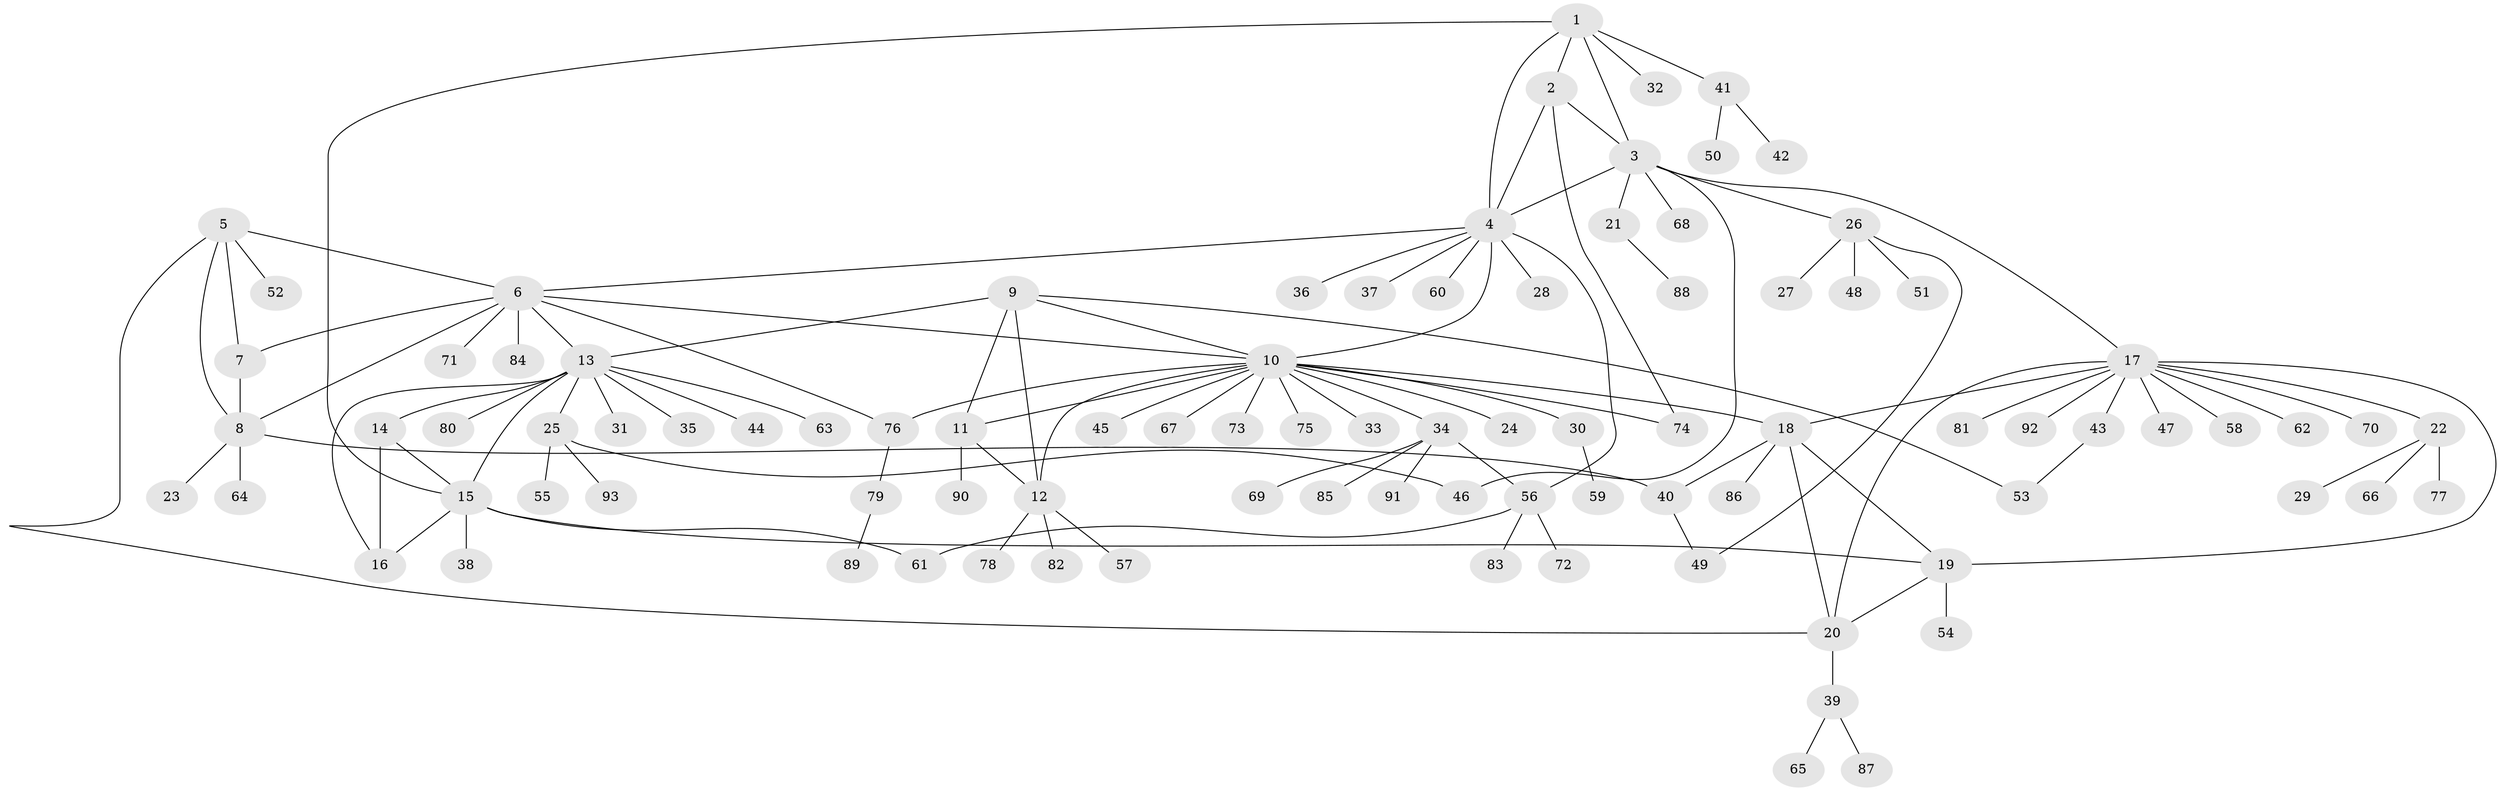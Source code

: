 // Generated by graph-tools (version 1.1) at 2025/02/03/09/25 03:02:49]
// undirected, 93 vertices, 121 edges
graph export_dot {
graph [start="1"]
  node [color=gray90,style=filled];
  1;
  2;
  3;
  4;
  5;
  6;
  7;
  8;
  9;
  10;
  11;
  12;
  13;
  14;
  15;
  16;
  17;
  18;
  19;
  20;
  21;
  22;
  23;
  24;
  25;
  26;
  27;
  28;
  29;
  30;
  31;
  32;
  33;
  34;
  35;
  36;
  37;
  38;
  39;
  40;
  41;
  42;
  43;
  44;
  45;
  46;
  47;
  48;
  49;
  50;
  51;
  52;
  53;
  54;
  55;
  56;
  57;
  58;
  59;
  60;
  61;
  62;
  63;
  64;
  65;
  66;
  67;
  68;
  69;
  70;
  71;
  72;
  73;
  74;
  75;
  76;
  77;
  78;
  79;
  80;
  81;
  82;
  83;
  84;
  85;
  86;
  87;
  88;
  89;
  90;
  91;
  92;
  93;
  1 -- 2;
  1 -- 3;
  1 -- 4;
  1 -- 15;
  1 -- 32;
  1 -- 41;
  2 -- 3;
  2 -- 4;
  2 -- 74;
  3 -- 4;
  3 -- 17;
  3 -- 21;
  3 -- 26;
  3 -- 46;
  3 -- 68;
  4 -- 6;
  4 -- 10;
  4 -- 28;
  4 -- 36;
  4 -- 37;
  4 -- 56;
  4 -- 60;
  5 -- 6;
  5 -- 7;
  5 -- 8;
  5 -- 20;
  5 -- 52;
  6 -- 7;
  6 -- 8;
  6 -- 10;
  6 -- 13;
  6 -- 71;
  6 -- 76;
  6 -- 84;
  7 -- 8;
  8 -- 23;
  8 -- 40;
  8 -- 64;
  9 -- 10;
  9 -- 11;
  9 -- 12;
  9 -- 13;
  9 -- 53;
  10 -- 11;
  10 -- 12;
  10 -- 18;
  10 -- 24;
  10 -- 30;
  10 -- 33;
  10 -- 34;
  10 -- 45;
  10 -- 67;
  10 -- 73;
  10 -- 74;
  10 -- 75;
  10 -- 76;
  11 -- 12;
  11 -- 90;
  12 -- 57;
  12 -- 78;
  12 -- 82;
  13 -- 14;
  13 -- 15;
  13 -- 16;
  13 -- 25;
  13 -- 31;
  13 -- 35;
  13 -- 44;
  13 -- 63;
  13 -- 80;
  14 -- 15;
  14 -- 16;
  15 -- 16;
  15 -- 19;
  15 -- 38;
  15 -- 61;
  17 -- 18;
  17 -- 19;
  17 -- 20;
  17 -- 22;
  17 -- 43;
  17 -- 47;
  17 -- 58;
  17 -- 62;
  17 -- 70;
  17 -- 81;
  17 -- 92;
  18 -- 19;
  18 -- 20;
  18 -- 40;
  18 -- 86;
  19 -- 20;
  19 -- 54;
  20 -- 39;
  21 -- 88;
  22 -- 29;
  22 -- 66;
  22 -- 77;
  25 -- 46;
  25 -- 55;
  25 -- 93;
  26 -- 27;
  26 -- 48;
  26 -- 49;
  26 -- 51;
  30 -- 59;
  34 -- 56;
  34 -- 69;
  34 -- 85;
  34 -- 91;
  39 -- 65;
  39 -- 87;
  40 -- 49;
  41 -- 42;
  41 -- 50;
  43 -- 53;
  56 -- 61;
  56 -- 72;
  56 -- 83;
  76 -- 79;
  79 -- 89;
}
